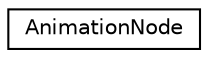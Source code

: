 digraph "Graphical Class Hierarchy"
{
 // LATEX_PDF_SIZE
  edge [fontname="Helvetica",fontsize="10",labelfontname="Helvetica",labelfontsize="10"];
  node [fontname="Helvetica",fontsize="10",shape=record];
  rankdir="LR";
  Node0 [label="AnimationNode",height=0.2,width=0.4,color="black", fillcolor="white", style="filled",URL="$structAnimationNode.html",tooltip=" "];
}

